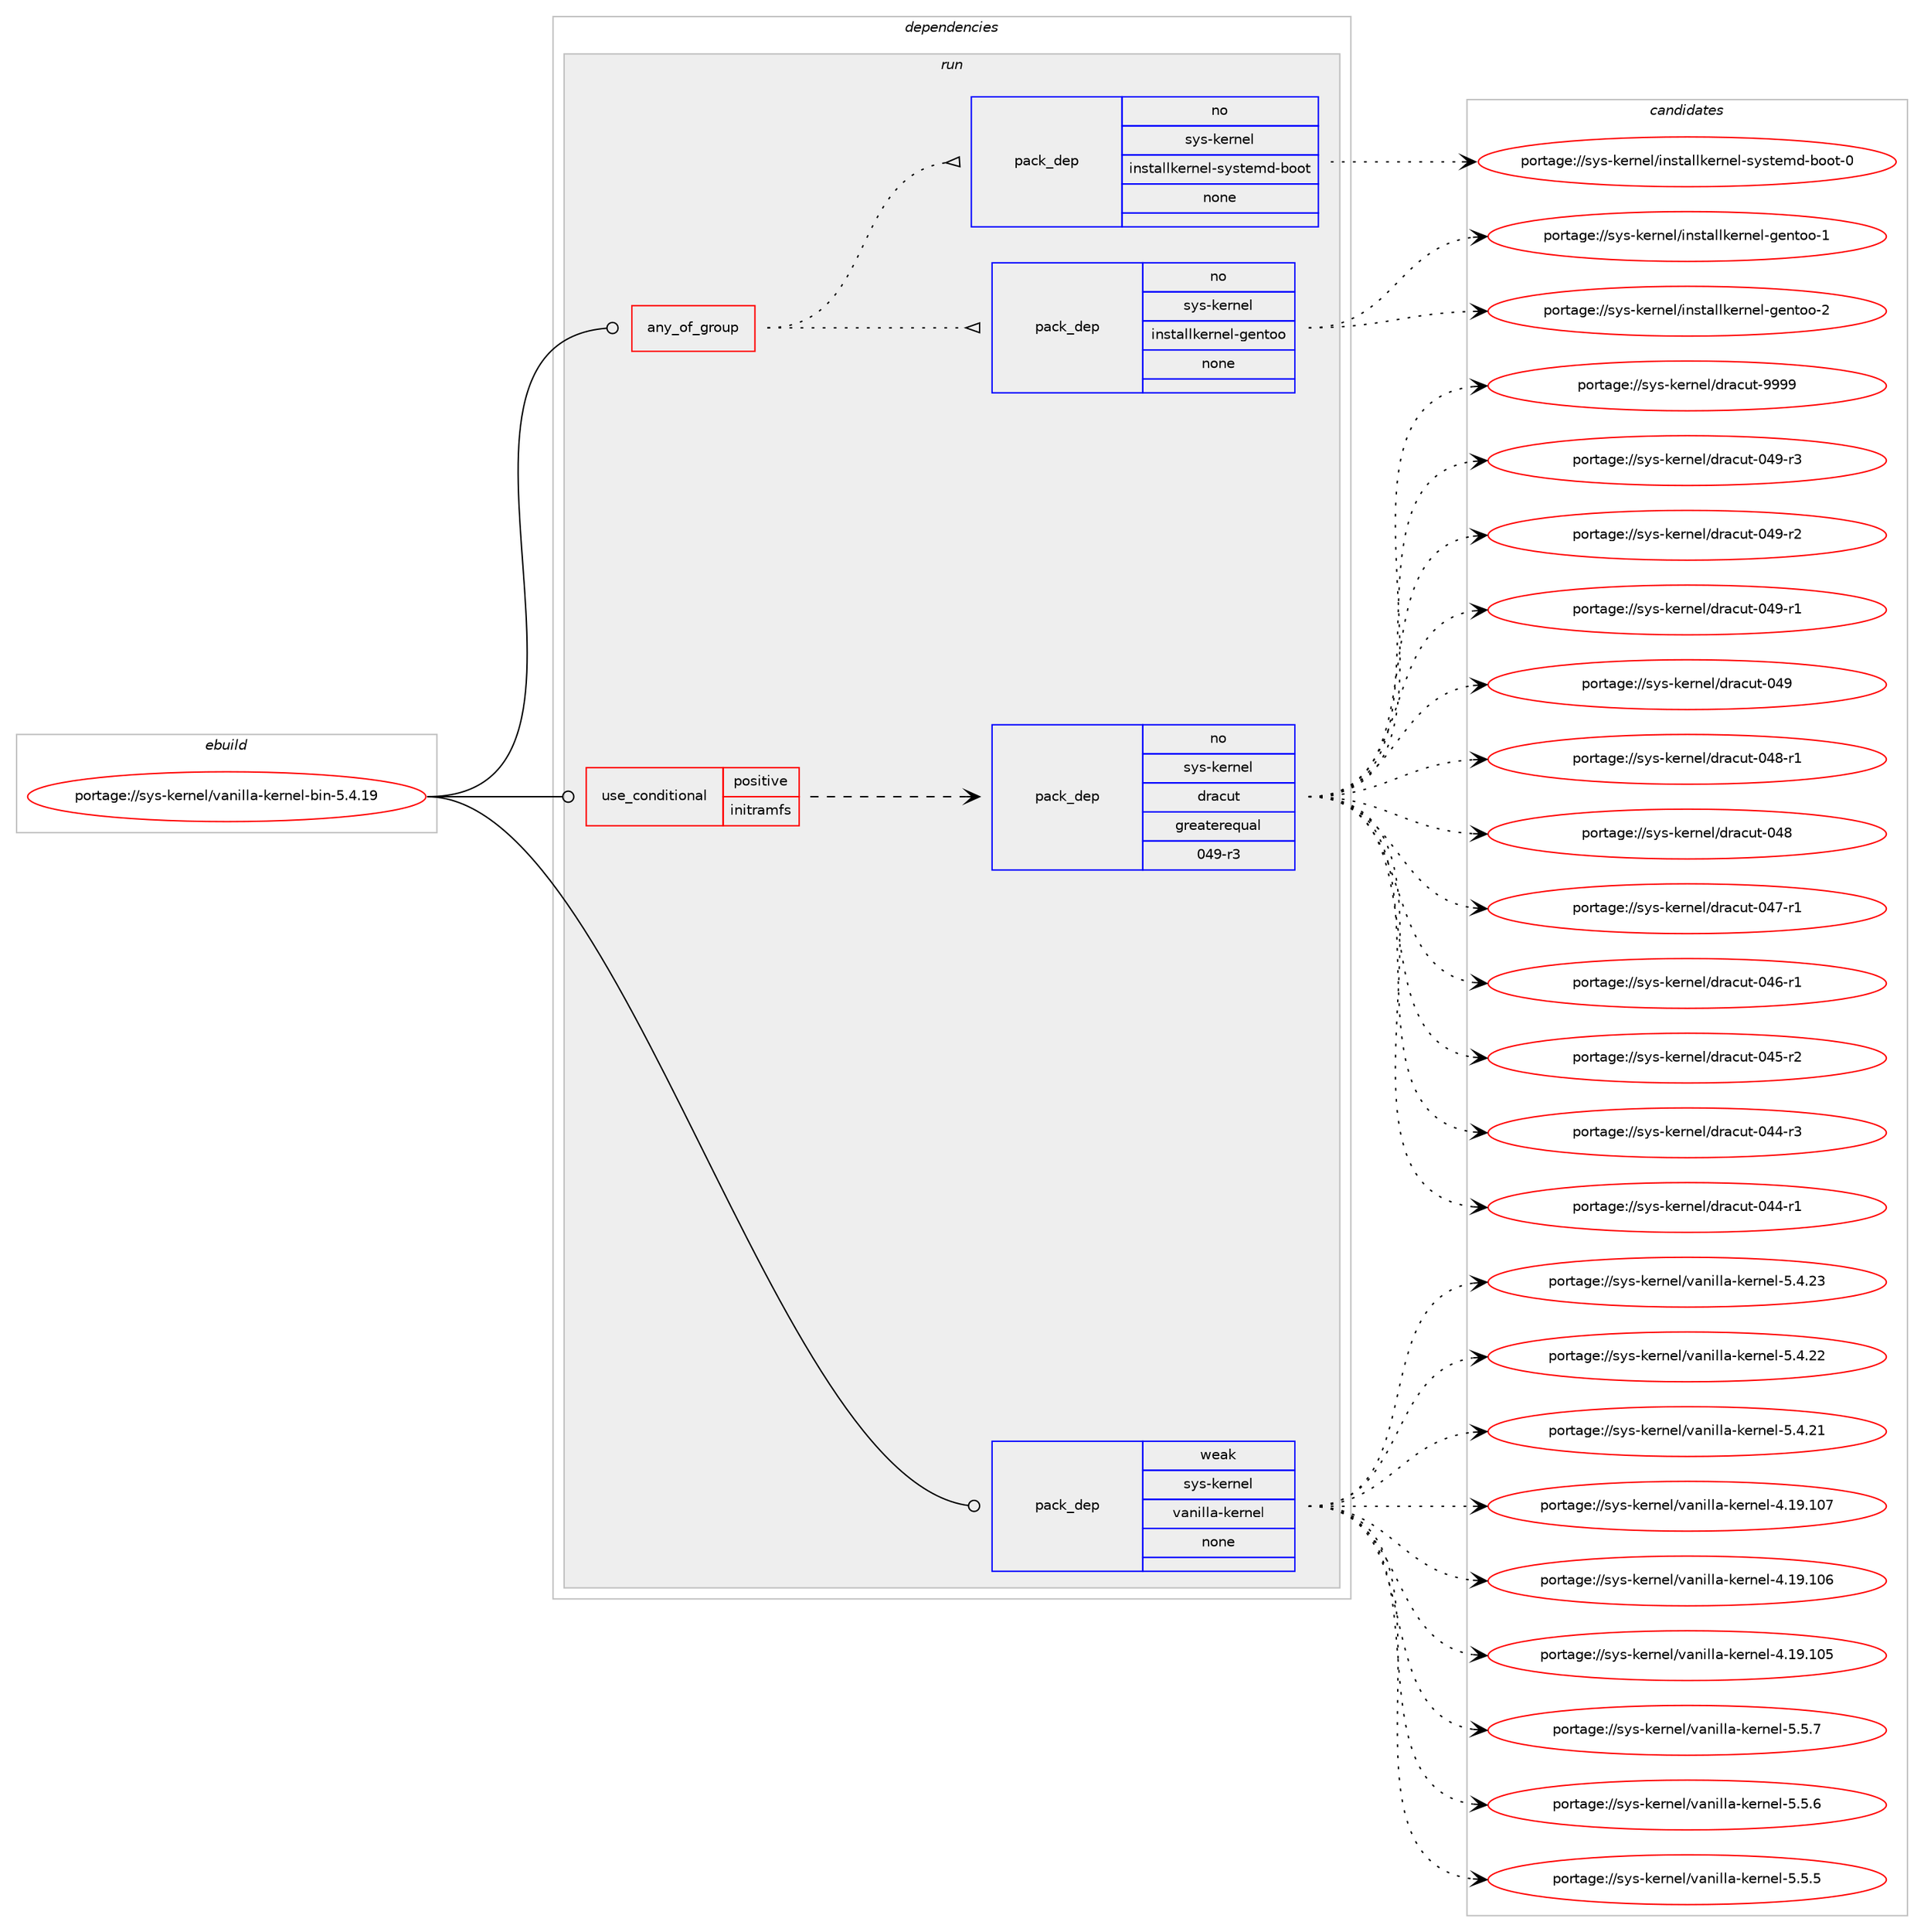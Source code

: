 digraph prolog {

# *************
# Graph options
# *************

newrank=true;
concentrate=true;
compound=true;
graph [rankdir=LR,fontname=Helvetica,fontsize=10,ranksep=1.5];#, ranksep=2.5, nodesep=0.2];
edge  [arrowhead=vee];
node  [fontname=Helvetica,fontsize=10];

# **********
# The ebuild
# **********

subgraph cluster_leftcol {
color=gray;
rank=same;
label=<<i>ebuild</i>>;
id [label="portage://sys-kernel/vanilla-kernel-bin-5.4.19", color=red, width=4, href="../sys-kernel/vanilla-kernel-bin-5.4.19.svg"];
}

# ****************
# The dependencies
# ****************

subgraph cluster_midcol {
color=gray;
label=<<i>dependencies</i>>;
subgraph cluster_compile {
fillcolor="#eeeeee";
style=filled;
label=<<i>compile</i>>;
}
subgraph cluster_compileandrun {
fillcolor="#eeeeee";
style=filled;
label=<<i>compile and run</i>>;
}
subgraph cluster_run {
fillcolor="#eeeeee";
style=filled;
label=<<i>run</i>>;
subgraph any703 {
dependency27762 [label=<<TABLE BORDER="0" CELLBORDER="1" CELLSPACING="0" CELLPADDING="4"><TR><TD CELLPADDING="10">any_of_group</TD></TR></TABLE>>, shape=none, color=red];subgraph pack22084 {
dependency27763 [label=<<TABLE BORDER="0" CELLBORDER="1" CELLSPACING="0" CELLPADDING="4" WIDTH="220"><TR><TD ROWSPAN="6" CELLPADDING="30">pack_dep</TD></TR><TR><TD WIDTH="110">no</TD></TR><TR><TD>sys-kernel</TD></TR><TR><TD>installkernel-gentoo</TD></TR><TR><TD>none</TD></TR><TR><TD></TD></TR></TABLE>>, shape=none, color=blue];
}
dependency27762:e -> dependency27763:w [weight=20,style="dotted",arrowhead="oinv"];
subgraph pack22085 {
dependency27764 [label=<<TABLE BORDER="0" CELLBORDER="1" CELLSPACING="0" CELLPADDING="4" WIDTH="220"><TR><TD ROWSPAN="6" CELLPADDING="30">pack_dep</TD></TR><TR><TD WIDTH="110">no</TD></TR><TR><TD>sys-kernel</TD></TR><TR><TD>installkernel-systemd-boot</TD></TR><TR><TD>none</TD></TR><TR><TD></TD></TR></TABLE>>, shape=none, color=blue];
}
dependency27762:e -> dependency27764:w [weight=20,style="dotted",arrowhead="oinv"];
}
id:e -> dependency27762:w [weight=20,style="solid",arrowhead="odot"];
subgraph cond4948 {
dependency27765 [label=<<TABLE BORDER="0" CELLBORDER="1" CELLSPACING="0" CELLPADDING="4"><TR><TD ROWSPAN="3" CELLPADDING="10">use_conditional</TD></TR><TR><TD>positive</TD></TR><TR><TD>initramfs</TD></TR></TABLE>>, shape=none, color=red];
subgraph pack22086 {
dependency27766 [label=<<TABLE BORDER="0" CELLBORDER="1" CELLSPACING="0" CELLPADDING="4" WIDTH="220"><TR><TD ROWSPAN="6" CELLPADDING="30">pack_dep</TD></TR><TR><TD WIDTH="110">no</TD></TR><TR><TD>sys-kernel</TD></TR><TR><TD>dracut</TD></TR><TR><TD>greaterequal</TD></TR><TR><TD>049-r3</TD></TR></TABLE>>, shape=none, color=blue];
}
dependency27765:e -> dependency27766:w [weight=20,style="dashed",arrowhead="vee"];
}
id:e -> dependency27765:w [weight=20,style="solid",arrowhead="odot"];
subgraph pack22087 {
dependency27767 [label=<<TABLE BORDER="0" CELLBORDER="1" CELLSPACING="0" CELLPADDING="4" WIDTH="220"><TR><TD ROWSPAN="6" CELLPADDING="30">pack_dep</TD></TR><TR><TD WIDTH="110">weak</TD></TR><TR><TD>sys-kernel</TD></TR><TR><TD>vanilla-kernel</TD></TR><TR><TD>none</TD></TR><TR><TD></TD></TR></TABLE>>, shape=none, color=blue];
}
id:e -> dependency27767:w [weight=20,style="solid",arrowhead="odot"];
}
}

# **************
# The candidates
# **************

subgraph cluster_choices {
rank=same;
color=gray;
label=<<i>candidates</i>>;

subgraph choice22084 {
color=black;
nodesep=1;
choice115121115451071011141101011084710511011511697108108107101114110101108451031011101161111114550 [label="portage://sys-kernel/installkernel-gentoo-2", color=red, width=4,href="../sys-kernel/installkernel-gentoo-2.svg"];
choice115121115451071011141101011084710511011511697108108107101114110101108451031011101161111114549 [label="portage://sys-kernel/installkernel-gentoo-1", color=red, width=4,href="../sys-kernel/installkernel-gentoo-1.svg"];
dependency27763:e -> choice115121115451071011141101011084710511011511697108108107101114110101108451031011101161111114550:w [style=dotted,weight="100"];
dependency27763:e -> choice115121115451071011141101011084710511011511697108108107101114110101108451031011101161111114549:w [style=dotted,weight="100"];
}
subgraph choice22085 {
color=black;
nodesep=1;
choice1151211154510710111411010110847105110115116971081081071011141101011084511512111511610110910045981111111164548 [label="portage://sys-kernel/installkernel-systemd-boot-0", color=red, width=4,href="../sys-kernel/installkernel-systemd-boot-0.svg"];
dependency27764:e -> choice1151211154510710111411010110847105110115116971081081071011141101011084511512111511610110910045981111111164548:w [style=dotted,weight="100"];
}
subgraph choice22086 {
color=black;
nodesep=1;
choice115121115451071011141101011084710011497991171164557575757 [label="portage://sys-kernel/dracut-9999", color=red, width=4,href="../sys-kernel/dracut-9999.svg"];
choice11512111545107101114110101108471001149799117116454852574511451 [label="portage://sys-kernel/dracut-049-r3", color=red, width=4,href="../sys-kernel/dracut-049-r3.svg"];
choice11512111545107101114110101108471001149799117116454852574511450 [label="portage://sys-kernel/dracut-049-r2", color=red, width=4,href="../sys-kernel/dracut-049-r2.svg"];
choice11512111545107101114110101108471001149799117116454852574511449 [label="portage://sys-kernel/dracut-049-r1", color=red, width=4,href="../sys-kernel/dracut-049-r1.svg"];
choice1151211154510710111411010110847100114979911711645485257 [label="portage://sys-kernel/dracut-049", color=red, width=4,href="../sys-kernel/dracut-049.svg"];
choice11512111545107101114110101108471001149799117116454852564511449 [label="portage://sys-kernel/dracut-048-r1", color=red, width=4,href="../sys-kernel/dracut-048-r1.svg"];
choice1151211154510710111411010110847100114979911711645485256 [label="portage://sys-kernel/dracut-048", color=red, width=4,href="../sys-kernel/dracut-048.svg"];
choice11512111545107101114110101108471001149799117116454852554511449 [label="portage://sys-kernel/dracut-047-r1", color=red, width=4,href="../sys-kernel/dracut-047-r1.svg"];
choice11512111545107101114110101108471001149799117116454852544511449 [label="portage://sys-kernel/dracut-046-r1", color=red, width=4,href="../sys-kernel/dracut-046-r1.svg"];
choice11512111545107101114110101108471001149799117116454852534511450 [label="portage://sys-kernel/dracut-045-r2", color=red, width=4,href="../sys-kernel/dracut-045-r2.svg"];
choice11512111545107101114110101108471001149799117116454852524511451 [label="portage://sys-kernel/dracut-044-r3", color=red, width=4,href="../sys-kernel/dracut-044-r3.svg"];
choice11512111545107101114110101108471001149799117116454852524511449 [label="portage://sys-kernel/dracut-044-r1", color=red, width=4,href="../sys-kernel/dracut-044-r1.svg"];
dependency27766:e -> choice115121115451071011141101011084710011497991171164557575757:w [style=dotted,weight="100"];
dependency27766:e -> choice11512111545107101114110101108471001149799117116454852574511451:w [style=dotted,weight="100"];
dependency27766:e -> choice11512111545107101114110101108471001149799117116454852574511450:w [style=dotted,weight="100"];
dependency27766:e -> choice11512111545107101114110101108471001149799117116454852574511449:w [style=dotted,weight="100"];
dependency27766:e -> choice1151211154510710111411010110847100114979911711645485257:w [style=dotted,weight="100"];
dependency27766:e -> choice11512111545107101114110101108471001149799117116454852564511449:w [style=dotted,weight="100"];
dependency27766:e -> choice1151211154510710111411010110847100114979911711645485256:w [style=dotted,weight="100"];
dependency27766:e -> choice11512111545107101114110101108471001149799117116454852554511449:w [style=dotted,weight="100"];
dependency27766:e -> choice11512111545107101114110101108471001149799117116454852544511449:w [style=dotted,weight="100"];
dependency27766:e -> choice11512111545107101114110101108471001149799117116454852534511450:w [style=dotted,weight="100"];
dependency27766:e -> choice11512111545107101114110101108471001149799117116454852524511451:w [style=dotted,weight="100"];
dependency27766:e -> choice11512111545107101114110101108471001149799117116454852524511449:w [style=dotted,weight="100"];
}
subgraph choice22087 {
color=black;
nodesep=1;
choice1151211154510710111411010110847118971101051081089745107101114110101108455346534655 [label="portage://sys-kernel/vanilla-kernel-5.5.7", color=red, width=4,href="../sys-kernel/vanilla-kernel-5.5.7.svg"];
choice1151211154510710111411010110847118971101051081089745107101114110101108455346534654 [label="portage://sys-kernel/vanilla-kernel-5.5.6", color=red, width=4,href="../sys-kernel/vanilla-kernel-5.5.6.svg"];
choice1151211154510710111411010110847118971101051081089745107101114110101108455346534653 [label="portage://sys-kernel/vanilla-kernel-5.5.5", color=red, width=4,href="../sys-kernel/vanilla-kernel-5.5.5.svg"];
choice115121115451071011141101011084711897110105108108974510710111411010110845534652465051 [label="portage://sys-kernel/vanilla-kernel-5.4.23", color=red, width=4,href="../sys-kernel/vanilla-kernel-5.4.23.svg"];
choice115121115451071011141101011084711897110105108108974510710111411010110845534652465050 [label="portage://sys-kernel/vanilla-kernel-5.4.22", color=red, width=4,href="../sys-kernel/vanilla-kernel-5.4.22.svg"];
choice115121115451071011141101011084711897110105108108974510710111411010110845534652465049 [label="portage://sys-kernel/vanilla-kernel-5.4.21", color=red, width=4,href="../sys-kernel/vanilla-kernel-5.4.21.svg"];
choice1151211154510710111411010110847118971101051081089745107101114110101108455246495746494855 [label="portage://sys-kernel/vanilla-kernel-4.19.107", color=red, width=4,href="../sys-kernel/vanilla-kernel-4.19.107.svg"];
choice1151211154510710111411010110847118971101051081089745107101114110101108455246495746494854 [label="portage://sys-kernel/vanilla-kernel-4.19.106", color=red, width=4,href="../sys-kernel/vanilla-kernel-4.19.106.svg"];
choice1151211154510710111411010110847118971101051081089745107101114110101108455246495746494853 [label="portage://sys-kernel/vanilla-kernel-4.19.105", color=red, width=4,href="../sys-kernel/vanilla-kernel-4.19.105.svg"];
dependency27767:e -> choice1151211154510710111411010110847118971101051081089745107101114110101108455346534655:w [style=dotted,weight="100"];
dependency27767:e -> choice1151211154510710111411010110847118971101051081089745107101114110101108455346534654:w [style=dotted,weight="100"];
dependency27767:e -> choice1151211154510710111411010110847118971101051081089745107101114110101108455346534653:w [style=dotted,weight="100"];
dependency27767:e -> choice115121115451071011141101011084711897110105108108974510710111411010110845534652465051:w [style=dotted,weight="100"];
dependency27767:e -> choice115121115451071011141101011084711897110105108108974510710111411010110845534652465050:w [style=dotted,weight="100"];
dependency27767:e -> choice115121115451071011141101011084711897110105108108974510710111411010110845534652465049:w [style=dotted,weight="100"];
dependency27767:e -> choice1151211154510710111411010110847118971101051081089745107101114110101108455246495746494855:w [style=dotted,weight="100"];
dependency27767:e -> choice1151211154510710111411010110847118971101051081089745107101114110101108455246495746494854:w [style=dotted,weight="100"];
dependency27767:e -> choice1151211154510710111411010110847118971101051081089745107101114110101108455246495746494853:w [style=dotted,weight="100"];
}
}

}
